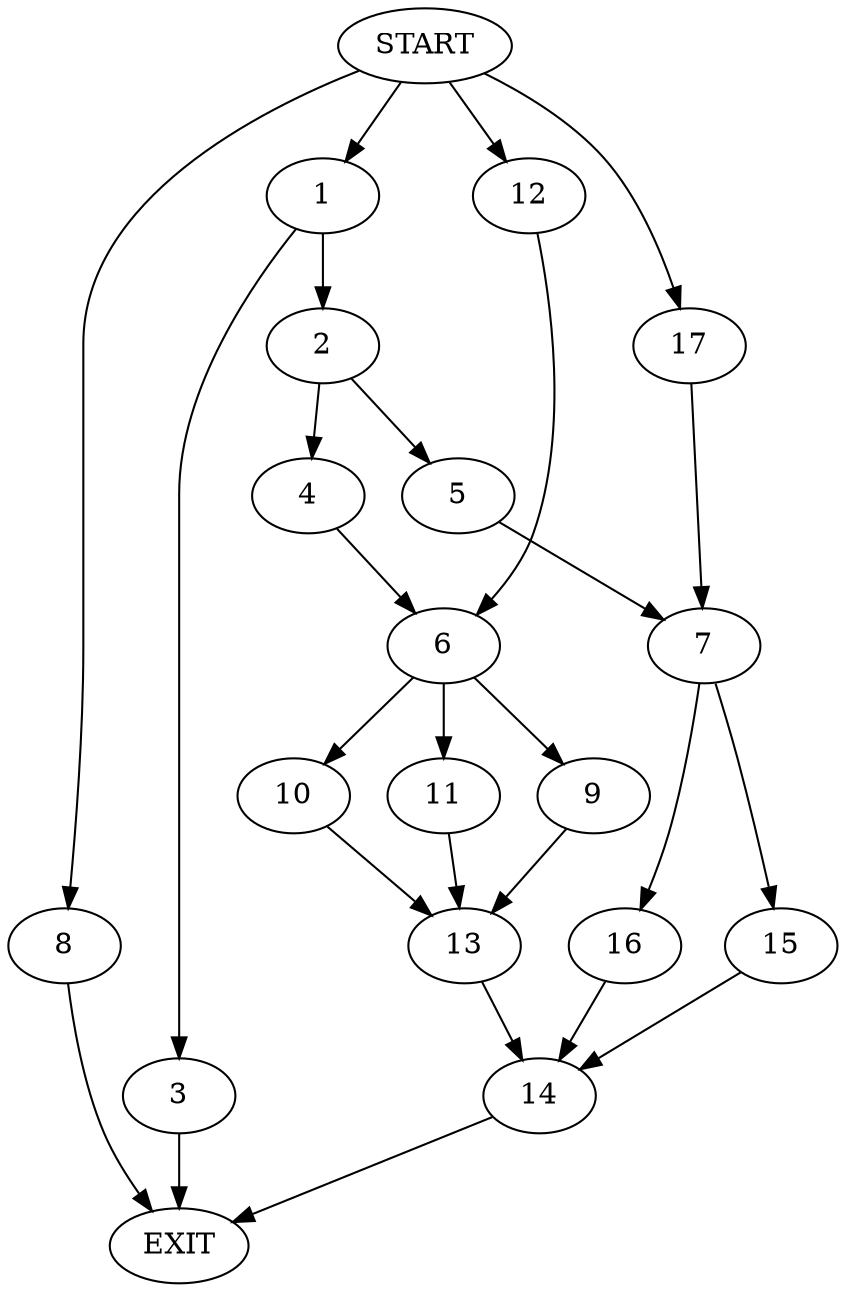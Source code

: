 digraph {
0 [label="START"]
18 [label="EXIT"]
0 -> 1
1 -> 2
1 -> 3
2 -> 4
2 -> 5
3 -> 18
4 -> 6
5 -> 7
0 -> 8
8 -> 18
6 -> 9
6 -> 10
6 -> 11
0 -> 12
12 -> 6
11 -> 13
9 -> 13
10 -> 13
13 -> 14
14 -> 18
7 -> 15
7 -> 16
0 -> 17
17 -> 7
16 -> 14
15 -> 14
}
